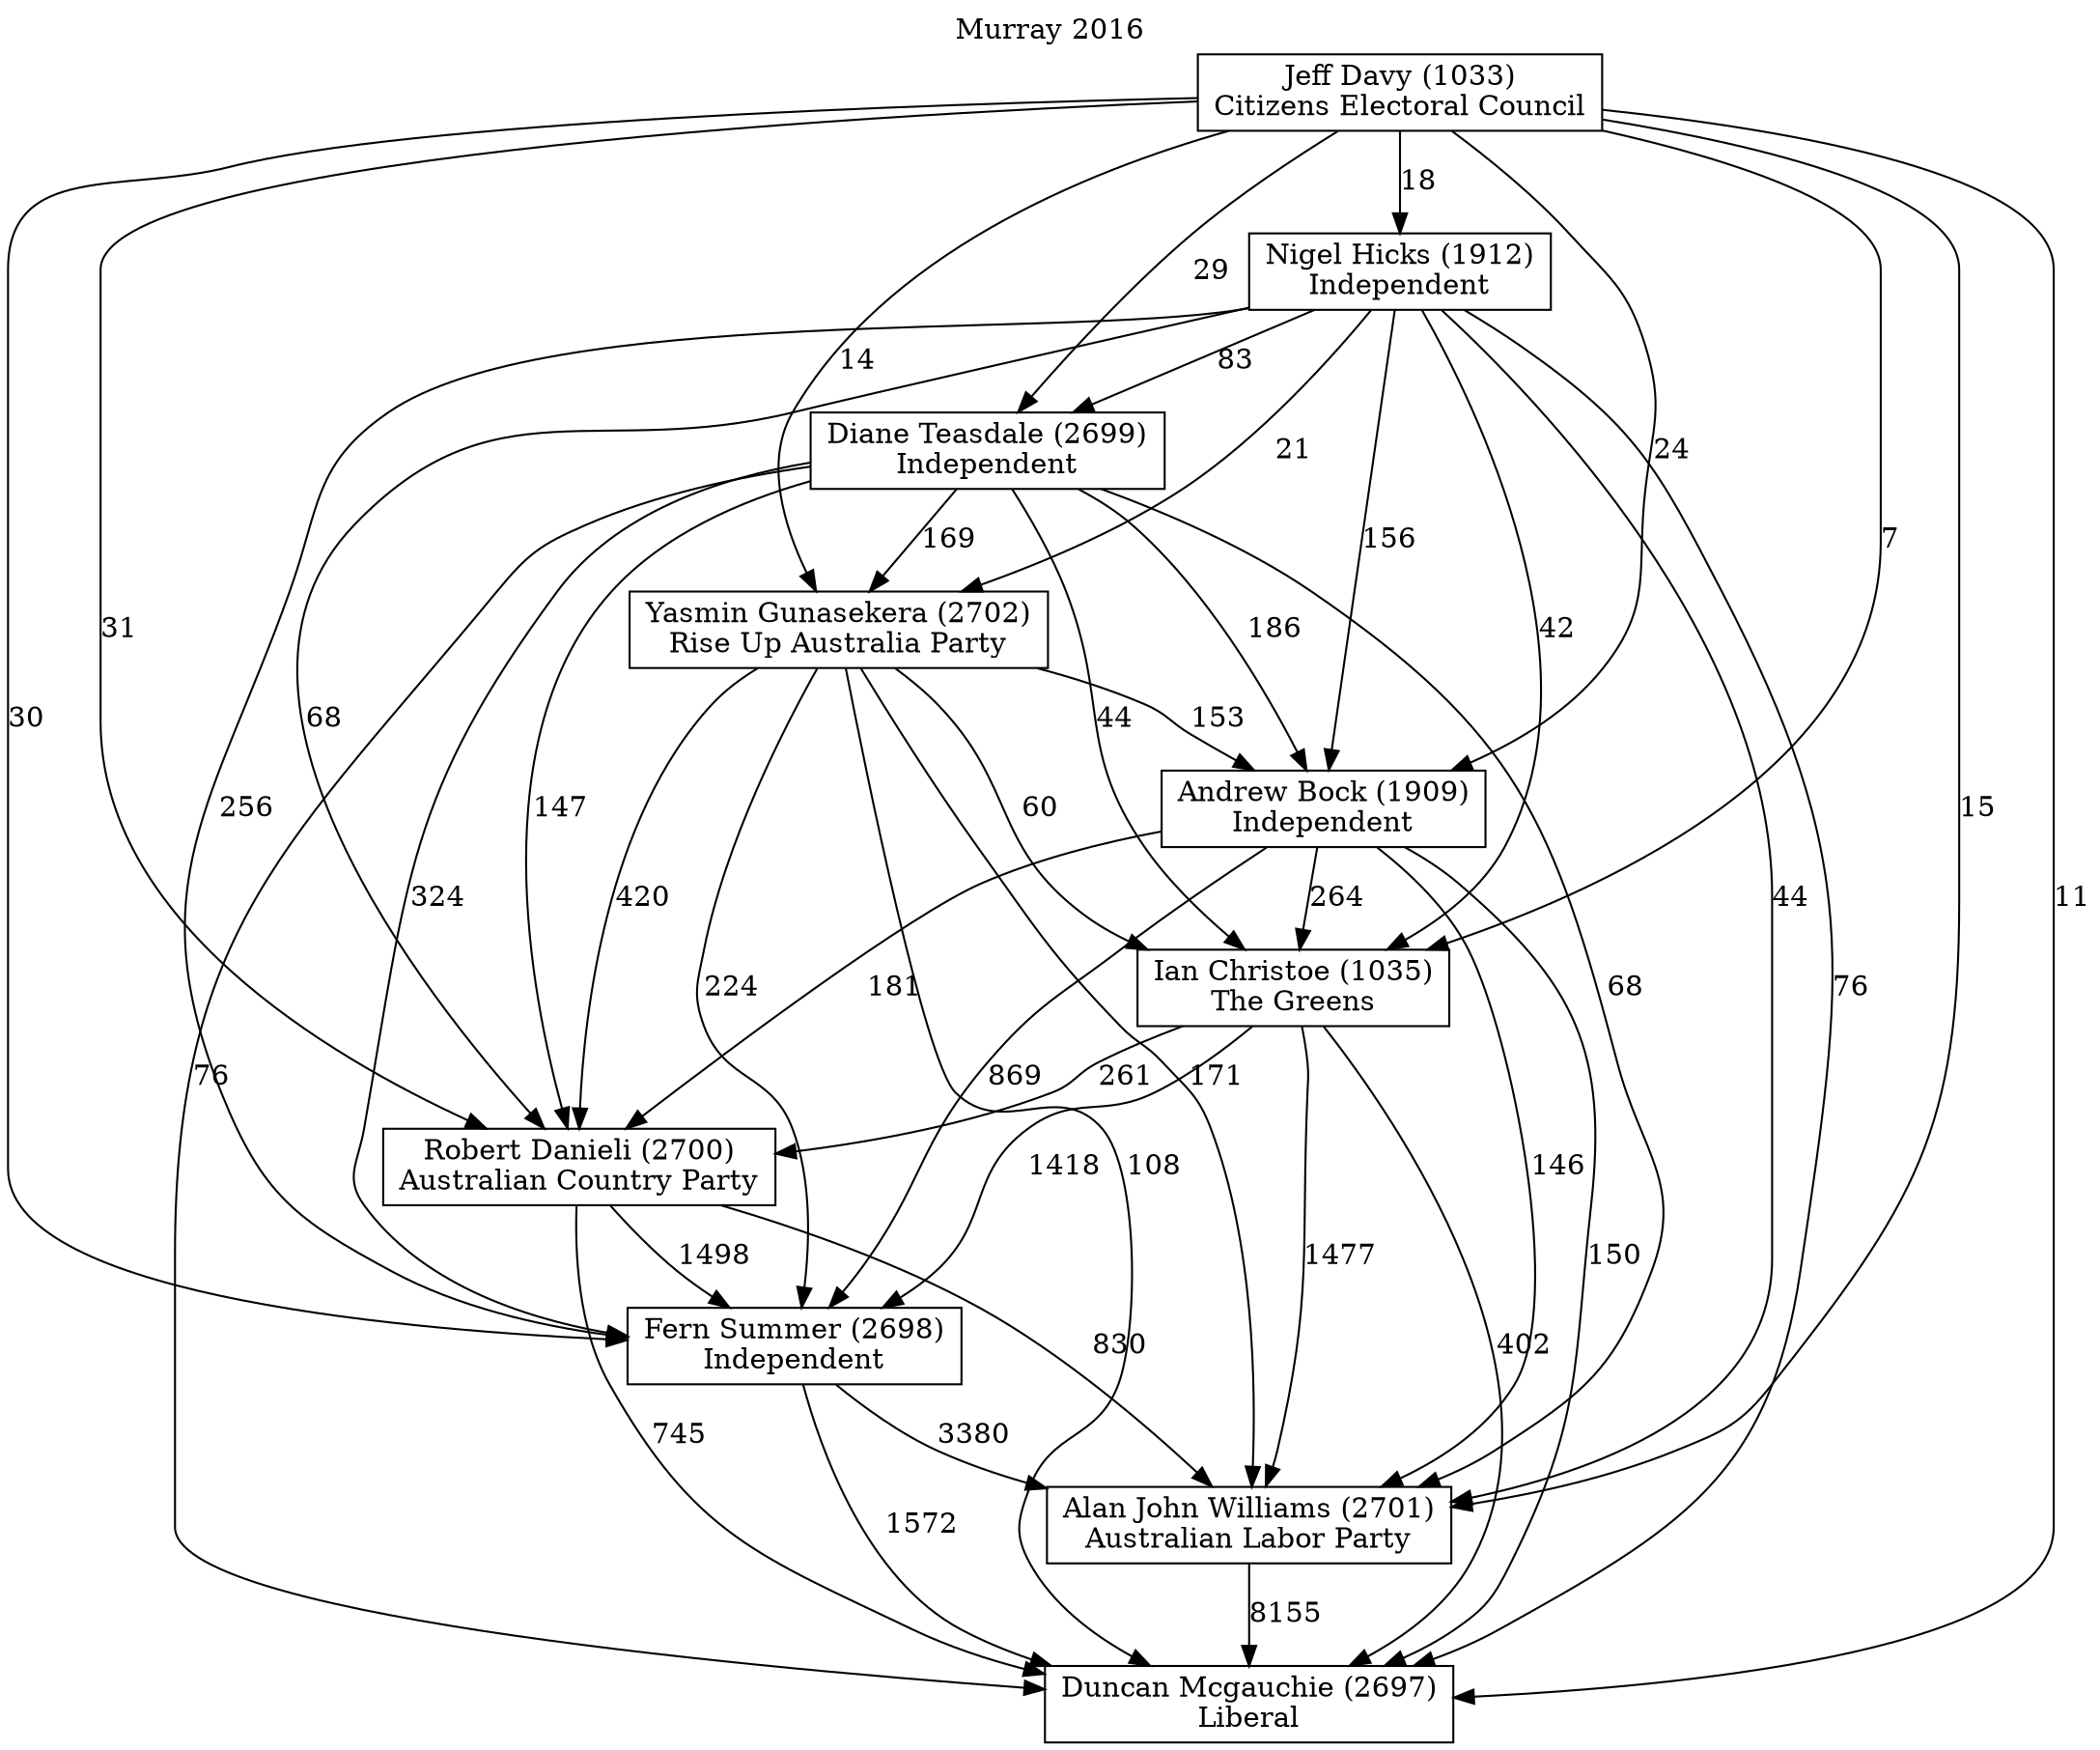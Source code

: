 // House preference flow
digraph "Duncan Mcgauchie (2697)_Murray_2016" {
	graph [label="Murray 2016" labelloc=t mclimit=2]
	node [shape=box]
	"Duncan Mcgauchie (2697)" [label="Duncan Mcgauchie (2697)
Liberal"]
	"Alan John Williams (2701)" [label="Alan John Williams (2701)
Australian Labor Party"]
	"Fern Summer (2698)" [label="Fern Summer (2698)
Independent"]
	"Robert Danieli (2700)" [label="Robert Danieli (2700)
Australian Country Party"]
	"Ian Christoe (1035)" [label="Ian Christoe (1035)
The Greens"]
	"Andrew Bock (1909)" [label="Andrew Bock (1909)
Independent"]
	"Yasmin Gunasekera (2702)" [label="Yasmin Gunasekera (2702)
Rise Up Australia Party"]
	"Diane Teasdale (2699)" [label="Diane Teasdale (2699)
Independent"]
	"Nigel Hicks (1912)" [label="Nigel Hicks (1912)
Independent"]
	"Jeff Davy (1033)" [label="Jeff Davy (1033)
Citizens Electoral Council"]
	"Alan John Williams (2701)" -> "Duncan Mcgauchie (2697)" [label=8155]
	"Fern Summer (2698)" -> "Alan John Williams (2701)" [label=3380]
	"Robert Danieli (2700)" -> "Fern Summer (2698)" [label=1498]
	"Ian Christoe (1035)" -> "Robert Danieli (2700)" [label=261]
	"Andrew Bock (1909)" -> "Ian Christoe (1035)" [label=264]
	"Yasmin Gunasekera (2702)" -> "Andrew Bock (1909)" [label=153]
	"Diane Teasdale (2699)" -> "Yasmin Gunasekera (2702)" [label=169]
	"Nigel Hicks (1912)" -> "Diane Teasdale (2699)" [label=83]
	"Jeff Davy (1033)" -> "Nigel Hicks (1912)" [label=18]
	"Fern Summer (2698)" -> "Duncan Mcgauchie (2697)" [label=1572]
	"Robert Danieli (2700)" -> "Duncan Mcgauchie (2697)" [label=745]
	"Ian Christoe (1035)" -> "Duncan Mcgauchie (2697)" [label=402]
	"Andrew Bock (1909)" -> "Duncan Mcgauchie (2697)" [label=150]
	"Yasmin Gunasekera (2702)" -> "Duncan Mcgauchie (2697)" [label=108]
	"Diane Teasdale (2699)" -> "Duncan Mcgauchie (2697)" [label=76]
	"Nigel Hicks (1912)" -> "Duncan Mcgauchie (2697)" [label=76]
	"Jeff Davy (1033)" -> "Duncan Mcgauchie (2697)" [label=11]
	"Jeff Davy (1033)" -> "Diane Teasdale (2699)" [label=29]
	"Nigel Hicks (1912)" -> "Yasmin Gunasekera (2702)" [label=21]
	"Jeff Davy (1033)" -> "Yasmin Gunasekera (2702)" [label=14]
	"Diane Teasdale (2699)" -> "Andrew Bock (1909)" [label=186]
	"Nigel Hicks (1912)" -> "Andrew Bock (1909)" [label=156]
	"Jeff Davy (1033)" -> "Andrew Bock (1909)" [label=24]
	"Yasmin Gunasekera (2702)" -> "Ian Christoe (1035)" [label=60]
	"Diane Teasdale (2699)" -> "Ian Christoe (1035)" [label=44]
	"Nigel Hicks (1912)" -> "Ian Christoe (1035)" [label=42]
	"Jeff Davy (1033)" -> "Ian Christoe (1035)" [label=7]
	"Andrew Bock (1909)" -> "Robert Danieli (2700)" [label=181]
	"Yasmin Gunasekera (2702)" -> "Robert Danieli (2700)" [label=420]
	"Diane Teasdale (2699)" -> "Robert Danieli (2700)" [label=147]
	"Nigel Hicks (1912)" -> "Robert Danieli (2700)" [label=68]
	"Jeff Davy (1033)" -> "Robert Danieli (2700)" [label=31]
	"Ian Christoe (1035)" -> "Fern Summer (2698)" [label=1418]
	"Andrew Bock (1909)" -> "Fern Summer (2698)" [label=869]
	"Yasmin Gunasekera (2702)" -> "Fern Summer (2698)" [label=224]
	"Diane Teasdale (2699)" -> "Fern Summer (2698)" [label=324]
	"Nigel Hicks (1912)" -> "Fern Summer (2698)" [label=256]
	"Jeff Davy (1033)" -> "Fern Summer (2698)" [label=30]
	"Robert Danieli (2700)" -> "Alan John Williams (2701)" [label=830]
	"Ian Christoe (1035)" -> "Alan John Williams (2701)" [label=1477]
	"Andrew Bock (1909)" -> "Alan John Williams (2701)" [label=146]
	"Yasmin Gunasekera (2702)" -> "Alan John Williams (2701)" [label=171]
	"Diane Teasdale (2699)" -> "Alan John Williams (2701)" [label=68]
	"Nigel Hicks (1912)" -> "Alan John Williams (2701)" [label=44]
	"Jeff Davy (1033)" -> "Alan John Williams (2701)" [label=15]
}
